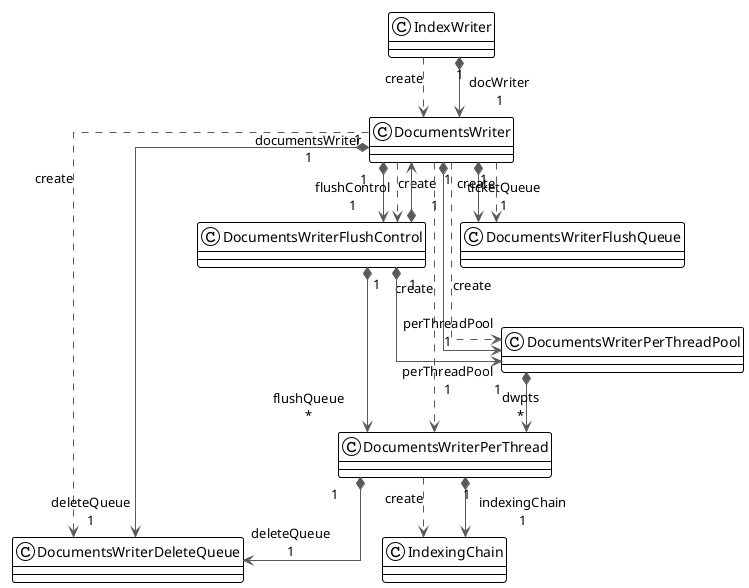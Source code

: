 @startuml

!theme plain
top to bottom direction
skinparam linetype ortho

class DocumentsWriter
class DocumentsWriterDeleteQueue
class DocumentsWriterFlushControl
class DocumentsWriterFlushQueue
class DocumentsWriterPerThread
class DocumentsWriterPerThreadPool
class IndexWriter
class IndexingChain

DocumentsWriter               -[#595959,dashed]->  DocumentsWriterDeleteQueue   : "«create»"
DocumentsWriter              "1" *-[#595959,plain]-> "deleteQueue\n1" DocumentsWriterDeleteQueue   
DocumentsWriter              "1" *-[#595959,plain]-> "flushControl\n1" DocumentsWriterFlushControl  
DocumentsWriter               -[#595959,dashed]->  DocumentsWriterFlushControl  : "«create»"
DocumentsWriter              "1" *-[#595959,plain]-> "ticketQueue\n1" DocumentsWriterFlushQueue    
DocumentsWriter               -[#595959,dashed]->  DocumentsWriterFlushQueue    : "«create»"
DocumentsWriter               -[#595959,dashed]->  DocumentsWriterPerThread     : "«create»"
DocumentsWriter               -[#595959,dashed]->  DocumentsWriterPerThreadPool : "«create»"
DocumentsWriter              "1" *-[#595959,plain]-> "perThreadPool\n1" DocumentsWriterPerThreadPool 
DocumentsWriterFlushControl  "1" *-[#595959,plain]-> "documentsWriter\n1" DocumentsWriter              
DocumentsWriterFlushControl  "1" *-[#595959,plain]-> "flushQueue\n*" DocumentsWriterPerThread     
DocumentsWriterFlushControl  "1" *-[#595959,plain]-> "perThreadPool\n1" DocumentsWriterPerThreadPool 
DocumentsWriterPerThread     "1" *-[#595959,plain]-> "deleteQueue\n1" DocumentsWriterDeleteQueue   
DocumentsWriterPerThread      -[#595959,dashed]->  IndexingChain                : "«create»"
DocumentsWriterPerThread     "1" *-[#595959,plain]-> "indexingChain\n1" IndexingChain                
DocumentsWriterPerThreadPool "1" *-[#595959,plain]-> "dwpts\n*" DocumentsWriterPerThread     
IndexWriter                   -[#595959,dashed]->  DocumentsWriter              : "«create»"
IndexWriter                  "1" *-[#595959,plain]-> "docWriter\n1" DocumentsWriter              
@enduml
